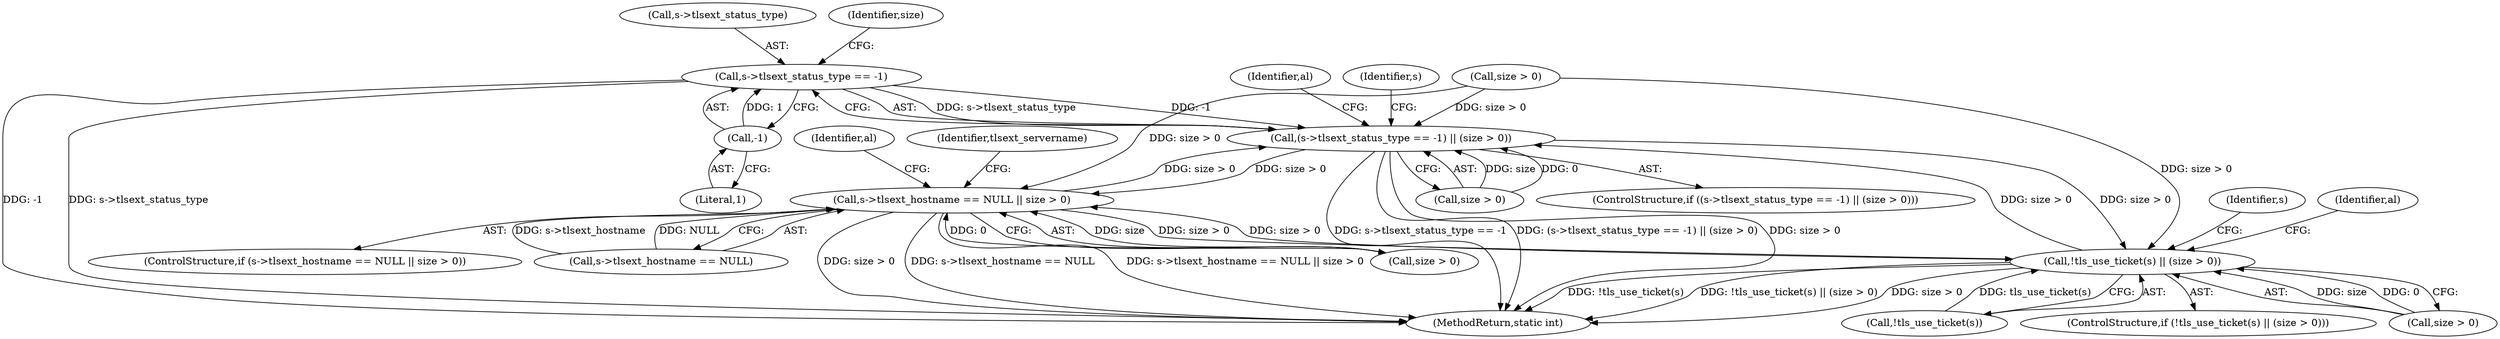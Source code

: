 digraph "0_openssl_4ad93618d26a3ea23d36ad5498ff4f59eff3a4d2_8@pointer" {
"1000444" [label="(Call,s->tlsext_status_type == -1)"];
"1000448" [label="(Call,-1)"];
"1000443" [label="(Call,(s->tlsext_status_type == -1) || (size > 0))"];
"1000282" [label="(Call,s->tlsext_hostname == NULL || size > 0)"];
"1000417" [label="(Call,!tls_use_ticket(s) || (size > 0))"];
"1000281" [label="(ControlStructure,if (s->tlsext_hostname == NULL || size > 0))"];
"1000445" [label="(Call,s->tlsext_status_type)"];
"1000288" [label="(Call,size > 0)"];
"1000299" [label="(Identifier,tlsext_servername)"];
"1000450" [label="(Call,size > 0)"];
"1000448" [label="(Call,-1)"];
"1001021" [label="(MethodReturn,static int)"];
"1000444" [label="(Call,s->tlsext_status_type == -1)"];
"1000456" [label="(Identifier,al)"];
"1000451" [label="(Identifier,size)"];
"1000442" [label="(ControlStructure,if ((s->tlsext_status_type == -1) || (size > 0)))"];
"1000418" [label="(Call,!tls_use_ticket(s))"];
"1000294" [label="(Identifier,al)"];
"1000283" [label="(Call,s->tlsext_hostname == NULL)"];
"1000427" [label="(Identifier,al)"];
"1000433" [label="(Identifier,s)"];
"1000499" [label="(Call,size > 0)"];
"1000462" [label="(Identifier,s)"];
"1000449" [label="(Literal,1)"];
"1000416" [label="(ControlStructure,if (!tls_use_ticket(s) || (size > 0)))"];
"1000417" [label="(Call,!tls_use_ticket(s) || (size > 0))"];
"1000282" [label="(Call,s->tlsext_hostname == NULL || size > 0)"];
"1000421" [label="(Call,size > 0)"];
"1000443" [label="(Call,(s->tlsext_status_type == -1) || (size > 0))"];
"1000444" -> "1000443"  [label="AST: "];
"1000444" -> "1000448"  [label="CFG: "];
"1000445" -> "1000444"  [label="AST: "];
"1000448" -> "1000444"  [label="AST: "];
"1000451" -> "1000444"  [label="CFG: "];
"1000443" -> "1000444"  [label="CFG: "];
"1000444" -> "1001021"  [label="DDG: s->tlsext_status_type"];
"1000444" -> "1001021"  [label="DDG: -1"];
"1000444" -> "1000443"  [label="DDG: s->tlsext_status_type"];
"1000444" -> "1000443"  [label="DDG: -1"];
"1000448" -> "1000444"  [label="DDG: 1"];
"1000448" -> "1000449"  [label="CFG: "];
"1000449" -> "1000448"  [label="AST: "];
"1000443" -> "1000442"  [label="AST: "];
"1000443" -> "1000450"  [label="CFG: "];
"1000450" -> "1000443"  [label="AST: "];
"1000456" -> "1000443"  [label="CFG: "];
"1000462" -> "1000443"  [label="CFG: "];
"1000443" -> "1001021"  [label="DDG: (s->tlsext_status_type == -1) || (size > 0)"];
"1000443" -> "1001021"  [label="DDG: size > 0"];
"1000443" -> "1001021"  [label="DDG: s->tlsext_status_type == -1"];
"1000443" -> "1000282"  [label="DDG: size > 0"];
"1000443" -> "1000417"  [label="DDG: size > 0"];
"1000499" -> "1000443"  [label="DDG: size > 0"];
"1000417" -> "1000443"  [label="DDG: size > 0"];
"1000282" -> "1000443"  [label="DDG: size > 0"];
"1000450" -> "1000443"  [label="DDG: size"];
"1000450" -> "1000443"  [label="DDG: 0"];
"1000282" -> "1000281"  [label="AST: "];
"1000282" -> "1000283"  [label="CFG: "];
"1000282" -> "1000288"  [label="CFG: "];
"1000283" -> "1000282"  [label="AST: "];
"1000288" -> "1000282"  [label="AST: "];
"1000294" -> "1000282"  [label="CFG: "];
"1000299" -> "1000282"  [label="CFG: "];
"1000282" -> "1001021"  [label="DDG: s->tlsext_hostname == NULL || size > 0"];
"1000282" -> "1001021"  [label="DDG: size > 0"];
"1000282" -> "1001021"  [label="DDG: s->tlsext_hostname == NULL"];
"1000283" -> "1000282"  [label="DDG: s->tlsext_hostname"];
"1000283" -> "1000282"  [label="DDG: NULL"];
"1000288" -> "1000282"  [label="DDG: size"];
"1000288" -> "1000282"  [label="DDG: 0"];
"1000499" -> "1000282"  [label="DDG: size > 0"];
"1000417" -> "1000282"  [label="DDG: size > 0"];
"1000282" -> "1000417"  [label="DDG: size > 0"];
"1000417" -> "1000416"  [label="AST: "];
"1000417" -> "1000418"  [label="CFG: "];
"1000417" -> "1000421"  [label="CFG: "];
"1000418" -> "1000417"  [label="AST: "];
"1000421" -> "1000417"  [label="AST: "];
"1000427" -> "1000417"  [label="CFG: "];
"1000433" -> "1000417"  [label="CFG: "];
"1000417" -> "1001021"  [label="DDG: !tls_use_ticket(s)"];
"1000417" -> "1001021"  [label="DDG: !tls_use_ticket(s) || (size > 0)"];
"1000417" -> "1001021"  [label="DDG: size > 0"];
"1000418" -> "1000417"  [label="DDG: tls_use_ticket(s)"];
"1000499" -> "1000417"  [label="DDG: size > 0"];
"1000421" -> "1000417"  [label="DDG: size"];
"1000421" -> "1000417"  [label="DDG: 0"];
}
